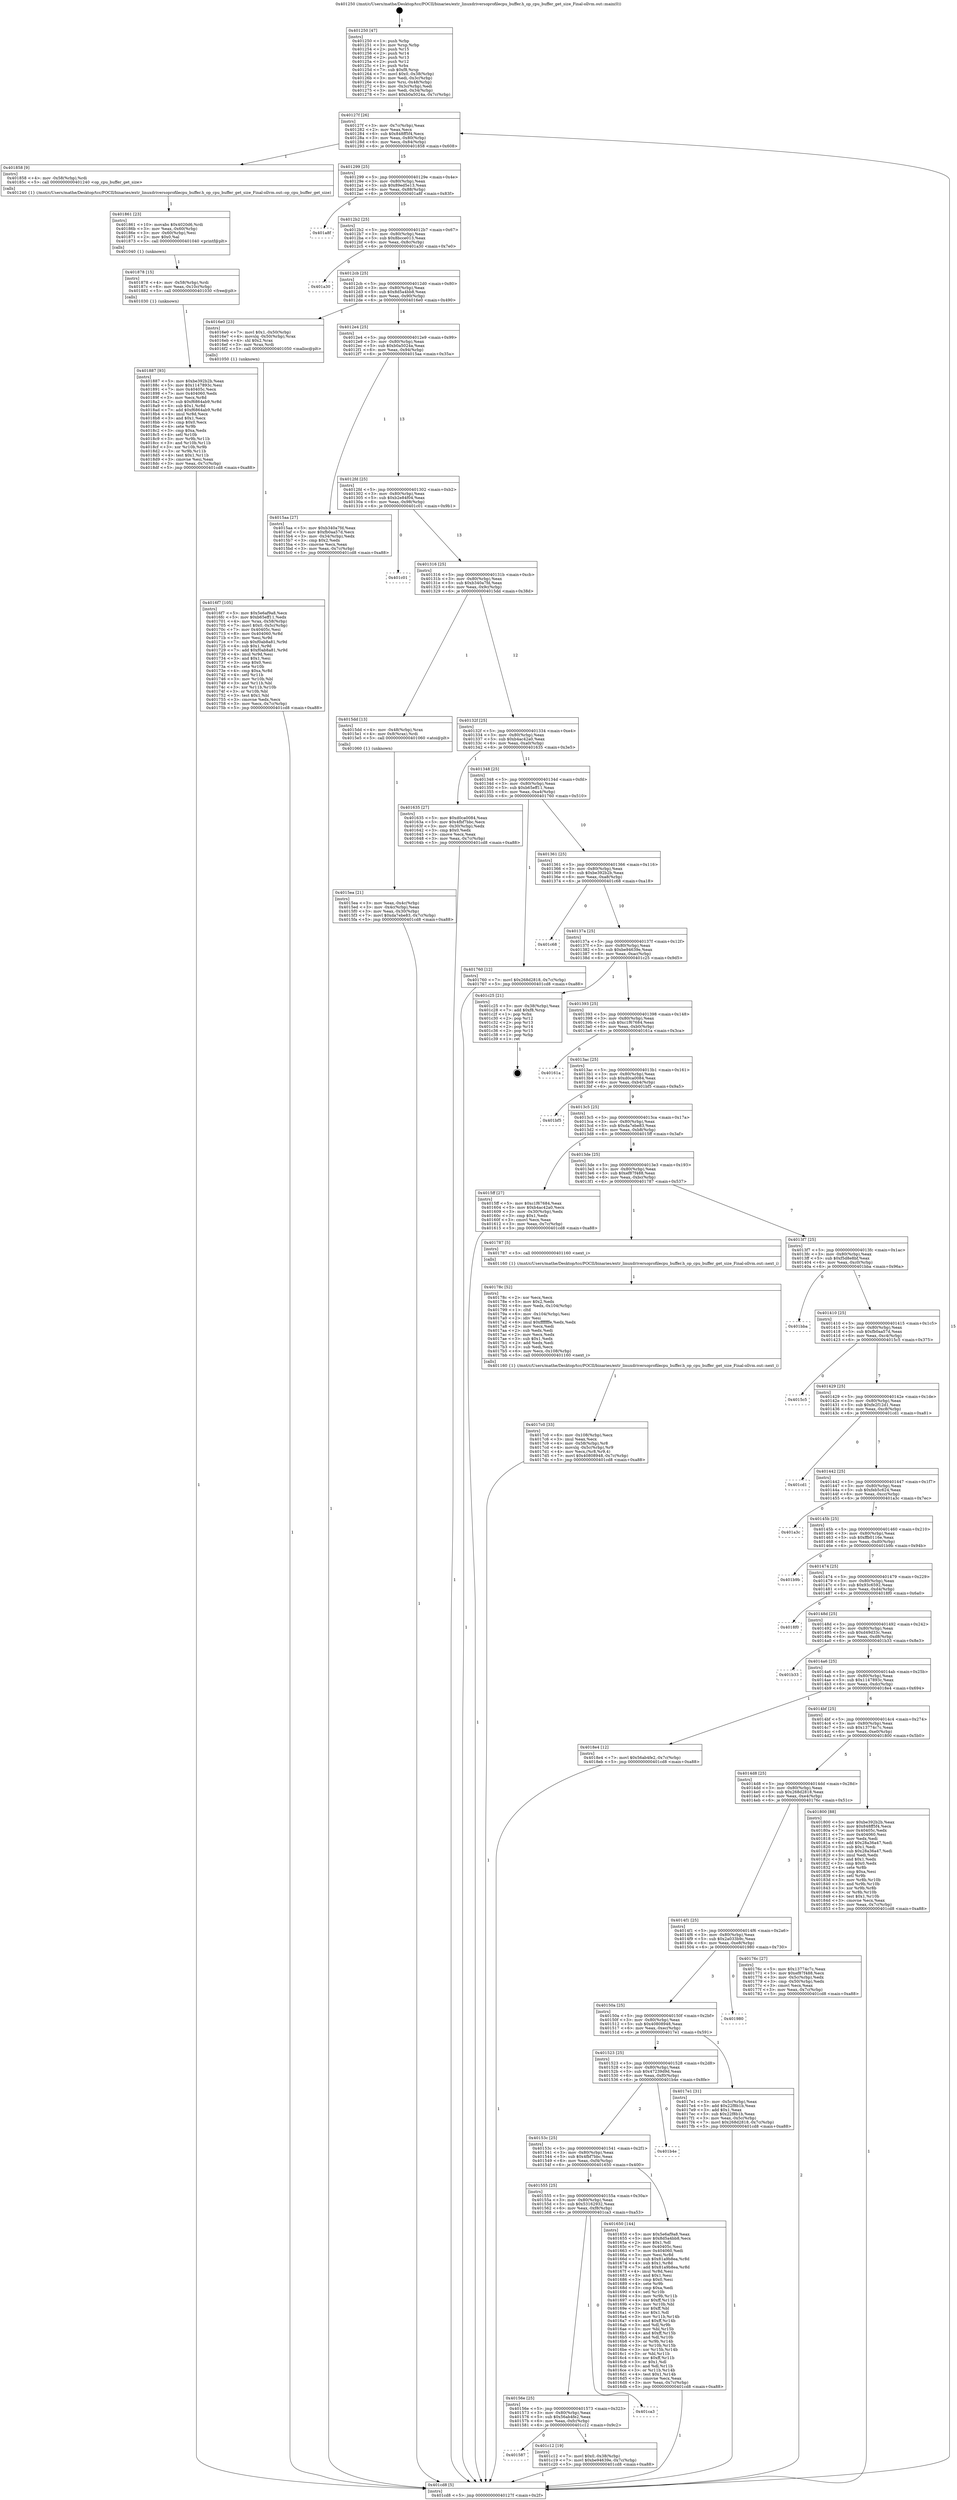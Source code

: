 digraph "0x401250" {
  label = "0x401250 (/mnt/c/Users/mathe/Desktop/tcc/POCII/binaries/extr_linuxdriversoprofilecpu_buffer.h_op_cpu_buffer_get_size_Final-ollvm.out::main(0))"
  labelloc = "t"
  node[shape=record]

  Entry [label="",width=0.3,height=0.3,shape=circle,fillcolor=black,style=filled]
  "0x40127f" [label="{
     0x40127f [26]\l
     | [instrs]\l
     &nbsp;&nbsp;0x40127f \<+3\>: mov -0x7c(%rbp),%eax\l
     &nbsp;&nbsp;0x401282 \<+2\>: mov %eax,%ecx\l
     &nbsp;&nbsp;0x401284 \<+6\>: sub $0x848ff5f4,%ecx\l
     &nbsp;&nbsp;0x40128a \<+3\>: mov %eax,-0x80(%rbp)\l
     &nbsp;&nbsp;0x40128d \<+6\>: mov %ecx,-0x84(%rbp)\l
     &nbsp;&nbsp;0x401293 \<+6\>: je 0000000000401858 \<main+0x608\>\l
  }"]
  "0x401858" [label="{
     0x401858 [9]\l
     | [instrs]\l
     &nbsp;&nbsp;0x401858 \<+4\>: mov -0x58(%rbp),%rdi\l
     &nbsp;&nbsp;0x40185c \<+5\>: call 0000000000401240 \<op_cpu_buffer_get_size\>\l
     | [calls]\l
     &nbsp;&nbsp;0x401240 \{1\} (/mnt/c/Users/mathe/Desktop/tcc/POCII/binaries/extr_linuxdriversoprofilecpu_buffer.h_op_cpu_buffer_get_size_Final-ollvm.out::op_cpu_buffer_get_size)\l
  }"]
  "0x401299" [label="{
     0x401299 [25]\l
     | [instrs]\l
     &nbsp;&nbsp;0x401299 \<+5\>: jmp 000000000040129e \<main+0x4e\>\l
     &nbsp;&nbsp;0x40129e \<+3\>: mov -0x80(%rbp),%eax\l
     &nbsp;&nbsp;0x4012a1 \<+5\>: sub $0x89ed5e13,%eax\l
     &nbsp;&nbsp;0x4012a6 \<+6\>: mov %eax,-0x88(%rbp)\l
     &nbsp;&nbsp;0x4012ac \<+6\>: je 0000000000401a8f \<main+0x83f\>\l
  }"]
  Exit [label="",width=0.3,height=0.3,shape=circle,fillcolor=black,style=filled,peripheries=2]
  "0x401a8f" [label="{
     0x401a8f\l
  }", style=dashed]
  "0x4012b2" [label="{
     0x4012b2 [25]\l
     | [instrs]\l
     &nbsp;&nbsp;0x4012b2 \<+5\>: jmp 00000000004012b7 \<main+0x67\>\l
     &nbsp;&nbsp;0x4012b7 \<+3\>: mov -0x80(%rbp),%eax\l
     &nbsp;&nbsp;0x4012ba \<+5\>: sub $0x8bcce013,%eax\l
     &nbsp;&nbsp;0x4012bf \<+6\>: mov %eax,-0x8c(%rbp)\l
     &nbsp;&nbsp;0x4012c5 \<+6\>: je 0000000000401a30 \<main+0x7e0\>\l
  }"]
  "0x401587" [label="{
     0x401587\l
  }", style=dashed]
  "0x401a30" [label="{
     0x401a30\l
  }", style=dashed]
  "0x4012cb" [label="{
     0x4012cb [25]\l
     | [instrs]\l
     &nbsp;&nbsp;0x4012cb \<+5\>: jmp 00000000004012d0 \<main+0x80\>\l
     &nbsp;&nbsp;0x4012d0 \<+3\>: mov -0x80(%rbp),%eax\l
     &nbsp;&nbsp;0x4012d3 \<+5\>: sub $0x8d5a4bb8,%eax\l
     &nbsp;&nbsp;0x4012d8 \<+6\>: mov %eax,-0x90(%rbp)\l
     &nbsp;&nbsp;0x4012de \<+6\>: je 00000000004016e0 \<main+0x490\>\l
  }"]
  "0x401c12" [label="{
     0x401c12 [19]\l
     | [instrs]\l
     &nbsp;&nbsp;0x401c12 \<+7\>: movl $0x0,-0x38(%rbp)\l
     &nbsp;&nbsp;0x401c19 \<+7\>: movl $0xbe94639e,-0x7c(%rbp)\l
     &nbsp;&nbsp;0x401c20 \<+5\>: jmp 0000000000401cd8 \<main+0xa88\>\l
  }"]
  "0x4016e0" [label="{
     0x4016e0 [23]\l
     | [instrs]\l
     &nbsp;&nbsp;0x4016e0 \<+7\>: movl $0x1,-0x50(%rbp)\l
     &nbsp;&nbsp;0x4016e7 \<+4\>: movslq -0x50(%rbp),%rax\l
     &nbsp;&nbsp;0x4016eb \<+4\>: shl $0x2,%rax\l
     &nbsp;&nbsp;0x4016ef \<+3\>: mov %rax,%rdi\l
     &nbsp;&nbsp;0x4016f2 \<+5\>: call 0000000000401050 \<malloc@plt\>\l
     | [calls]\l
     &nbsp;&nbsp;0x401050 \{1\} (unknown)\l
  }"]
  "0x4012e4" [label="{
     0x4012e4 [25]\l
     | [instrs]\l
     &nbsp;&nbsp;0x4012e4 \<+5\>: jmp 00000000004012e9 \<main+0x99\>\l
     &nbsp;&nbsp;0x4012e9 \<+3\>: mov -0x80(%rbp),%eax\l
     &nbsp;&nbsp;0x4012ec \<+5\>: sub $0xb0a5024a,%eax\l
     &nbsp;&nbsp;0x4012f1 \<+6\>: mov %eax,-0x94(%rbp)\l
     &nbsp;&nbsp;0x4012f7 \<+6\>: je 00000000004015aa \<main+0x35a\>\l
  }"]
  "0x40156e" [label="{
     0x40156e [25]\l
     | [instrs]\l
     &nbsp;&nbsp;0x40156e \<+5\>: jmp 0000000000401573 \<main+0x323\>\l
     &nbsp;&nbsp;0x401573 \<+3\>: mov -0x80(%rbp),%eax\l
     &nbsp;&nbsp;0x401576 \<+5\>: sub $0x56ab4fe2,%eax\l
     &nbsp;&nbsp;0x40157b \<+6\>: mov %eax,-0xfc(%rbp)\l
     &nbsp;&nbsp;0x401581 \<+6\>: je 0000000000401c12 \<main+0x9c2\>\l
  }"]
  "0x4015aa" [label="{
     0x4015aa [27]\l
     | [instrs]\l
     &nbsp;&nbsp;0x4015aa \<+5\>: mov $0xb340a7fd,%eax\l
     &nbsp;&nbsp;0x4015af \<+5\>: mov $0xfb0aa57d,%ecx\l
     &nbsp;&nbsp;0x4015b4 \<+3\>: mov -0x34(%rbp),%edx\l
     &nbsp;&nbsp;0x4015b7 \<+3\>: cmp $0x2,%edx\l
     &nbsp;&nbsp;0x4015ba \<+3\>: cmovne %ecx,%eax\l
     &nbsp;&nbsp;0x4015bd \<+3\>: mov %eax,-0x7c(%rbp)\l
     &nbsp;&nbsp;0x4015c0 \<+5\>: jmp 0000000000401cd8 \<main+0xa88\>\l
  }"]
  "0x4012fd" [label="{
     0x4012fd [25]\l
     | [instrs]\l
     &nbsp;&nbsp;0x4012fd \<+5\>: jmp 0000000000401302 \<main+0xb2\>\l
     &nbsp;&nbsp;0x401302 \<+3\>: mov -0x80(%rbp),%eax\l
     &nbsp;&nbsp;0x401305 \<+5\>: sub $0xb2e84f04,%eax\l
     &nbsp;&nbsp;0x40130a \<+6\>: mov %eax,-0x98(%rbp)\l
     &nbsp;&nbsp;0x401310 \<+6\>: je 0000000000401c01 \<main+0x9b1\>\l
  }"]
  "0x401cd8" [label="{
     0x401cd8 [5]\l
     | [instrs]\l
     &nbsp;&nbsp;0x401cd8 \<+5\>: jmp 000000000040127f \<main+0x2f\>\l
  }"]
  "0x401250" [label="{
     0x401250 [47]\l
     | [instrs]\l
     &nbsp;&nbsp;0x401250 \<+1\>: push %rbp\l
     &nbsp;&nbsp;0x401251 \<+3\>: mov %rsp,%rbp\l
     &nbsp;&nbsp;0x401254 \<+2\>: push %r15\l
     &nbsp;&nbsp;0x401256 \<+2\>: push %r14\l
     &nbsp;&nbsp;0x401258 \<+2\>: push %r13\l
     &nbsp;&nbsp;0x40125a \<+2\>: push %r12\l
     &nbsp;&nbsp;0x40125c \<+1\>: push %rbx\l
     &nbsp;&nbsp;0x40125d \<+7\>: sub $0xf8,%rsp\l
     &nbsp;&nbsp;0x401264 \<+7\>: movl $0x0,-0x38(%rbp)\l
     &nbsp;&nbsp;0x40126b \<+3\>: mov %edi,-0x3c(%rbp)\l
     &nbsp;&nbsp;0x40126e \<+4\>: mov %rsi,-0x48(%rbp)\l
     &nbsp;&nbsp;0x401272 \<+3\>: mov -0x3c(%rbp),%edi\l
     &nbsp;&nbsp;0x401275 \<+3\>: mov %edi,-0x34(%rbp)\l
     &nbsp;&nbsp;0x401278 \<+7\>: movl $0xb0a5024a,-0x7c(%rbp)\l
  }"]
  "0x401ca3" [label="{
     0x401ca3\l
  }", style=dashed]
  "0x401c01" [label="{
     0x401c01\l
  }", style=dashed]
  "0x401316" [label="{
     0x401316 [25]\l
     | [instrs]\l
     &nbsp;&nbsp;0x401316 \<+5\>: jmp 000000000040131b \<main+0xcb\>\l
     &nbsp;&nbsp;0x40131b \<+3\>: mov -0x80(%rbp),%eax\l
     &nbsp;&nbsp;0x40131e \<+5\>: sub $0xb340a7fd,%eax\l
     &nbsp;&nbsp;0x401323 \<+6\>: mov %eax,-0x9c(%rbp)\l
     &nbsp;&nbsp;0x401329 \<+6\>: je 00000000004015dd \<main+0x38d\>\l
  }"]
  "0x401887" [label="{
     0x401887 [93]\l
     | [instrs]\l
     &nbsp;&nbsp;0x401887 \<+5\>: mov $0xbe392b2b,%eax\l
     &nbsp;&nbsp;0x40188c \<+5\>: mov $0x1147893c,%esi\l
     &nbsp;&nbsp;0x401891 \<+7\>: mov 0x40405c,%ecx\l
     &nbsp;&nbsp;0x401898 \<+7\>: mov 0x404060,%edx\l
     &nbsp;&nbsp;0x40189f \<+3\>: mov %ecx,%r8d\l
     &nbsp;&nbsp;0x4018a2 \<+7\>: sub $0xf6864ab9,%r8d\l
     &nbsp;&nbsp;0x4018a9 \<+4\>: sub $0x1,%r8d\l
     &nbsp;&nbsp;0x4018ad \<+7\>: add $0xf6864ab9,%r8d\l
     &nbsp;&nbsp;0x4018b4 \<+4\>: imul %r8d,%ecx\l
     &nbsp;&nbsp;0x4018b8 \<+3\>: and $0x1,%ecx\l
     &nbsp;&nbsp;0x4018bb \<+3\>: cmp $0x0,%ecx\l
     &nbsp;&nbsp;0x4018be \<+4\>: sete %r9b\l
     &nbsp;&nbsp;0x4018c2 \<+3\>: cmp $0xa,%edx\l
     &nbsp;&nbsp;0x4018c5 \<+4\>: setl %r10b\l
     &nbsp;&nbsp;0x4018c9 \<+3\>: mov %r9b,%r11b\l
     &nbsp;&nbsp;0x4018cc \<+3\>: and %r10b,%r11b\l
     &nbsp;&nbsp;0x4018cf \<+3\>: xor %r10b,%r9b\l
     &nbsp;&nbsp;0x4018d2 \<+3\>: or %r9b,%r11b\l
     &nbsp;&nbsp;0x4018d5 \<+4\>: test $0x1,%r11b\l
     &nbsp;&nbsp;0x4018d9 \<+3\>: cmovne %esi,%eax\l
     &nbsp;&nbsp;0x4018dc \<+3\>: mov %eax,-0x7c(%rbp)\l
     &nbsp;&nbsp;0x4018df \<+5\>: jmp 0000000000401cd8 \<main+0xa88\>\l
  }"]
  "0x4015dd" [label="{
     0x4015dd [13]\l
     | [instrs]\l
     &nbsp;&nbsp;0x4015dd \<+4\>: mov -0x48(%rbp),%rax\l
     &nbsp;&nbsp;0x4015e1 \<+4\>: mov 0x8(%rax),%rdi\l
     &nbsp;&nbsp;0x4015e5 \<+5\>: call 0000000000401060 \<atoi@plt\>\l
     | [calls]\l
     &nbsp;&nbsp;0x401060 \{1\} (unknown)\l
  }"]
  "0x40132f" [label="{
     0x40132f [25]\l
     | [instrs]\l
     &nbsp;&nbsp;0x40132f \<+5\>: jmp 0000000000401334 \<main+0xe4\>\l
     &nbsp;&nbsp;0x401334 \<+3\>: mov -0x80(%rbp),%eax\l
     &nbsp;&nbsp;0x401337 \<+5\>: sub $0xb4ac42a0,%eax\l
     &nbsp;&nbsp;0x40133c \<+6\>: mov %eax,-0xa0(%rbp)\l
     &nbsp;&nbsp;0x401342 \<+6\>: je 0000000000401635 \<main+0x3e5\>\l
  }"]
  "0x4015ea" [label="{
     0x4015ea [21]\l
     | [instrs]\l
     &nbsp;&nbsp;0x4015ea \<+3\>: mov %eax,-0x4c(%rbp)\l
     &nbsp;&nbsp;0x4015ed \<+3\>: mov -0x4c(%rbp),%eax\l
     &nbsp;&nbsp;0x4015f0 \<+3\>: mov %eax,-0x30(%rbp)\l
     &nbsp;&nbsp;0x4015f3 \<+7\>: movl $0xda7ebe83,-0x7c(%rbp)\l
     &nbsp;&nbsp;0x4015fa \<+5\>: jmp 0000000000401cd8 \<main+0xa88\>\l
  }"]
  "0x401878" [label="{
     0x401878 [15]\l
     | [instrs]\l
     &nbsp;&nbsp;0x401878 \<+4\>: mov -0x58(%rbp),%rdi\l
     &nbsp;&nbsp;0x40187c \<+6\>: mov %eax,-0x10c(%rbp)\l
     &nbsp;&nbsp;0x401882 \<+5\>: call 0000000000401030 \<free@plt\>\l
     | [calls]\l
     &nbsp;&nbsp;0x401030 \{1\} (unknown)\l
  }"]
  "0x401635" [label="{
     0x401635 [27]\l
     | [instrs]\l
     &nbsp;&nbsp;0x401635 \<+5\>: mov $0xd0ca0084,%eax\l
     &nbsp;&nbsp;0x40163a \<+5\>: mov $0x4fbf7bbc,%ecx\l
     &nbsp;&nbsp;0x40163f \<+3\>: mov -0x30(%rbp),%edx\l
     &nbsp;&nbsp;0x401642 \<+3\>: cmp $0x0,%edx\l
     &nbsp;&nbsp;0x401645 \<+3\>: cmove %ecx,%eax\l
     &nbsp;&nbsp;0x401648 \<+3\>: mov %eax,-0x7c(%rbp)\l
     &nbsp;&nbsp;0x40164b \<+5\>: jmp 0000000000401cd8 \<main+0xa88\>\l
  }"]
  "0x401348" [label="{
     0x401348 [25]\l
     | [instrs]\l
     &nbsp;&nbsp;0x401348 \<+5\>: jmp 000000000040134d \<main+0xfd\>\l
     &nbsp;&nbsp;0x40134d \<+3\>: mov -0x80(%rbp),%eax\l
     &nbsp;&nbsp;0x401350 \<+5\>: sub $0xb65eff11,%eax\l
     &nbsp;&nbsp;0x401355 \<+6\>: mov %eax,-0xa4(%rbp)\l
     &nbsp;&nbsp;0x40135b \<+6\>: je 0000000000401760 \<main+0x510\>\l
  }"]
  "0x401861" [label="{
     0x401861 [23]\l
     | [instrs]\l
     &nbsp;&nbsp;0x401861 \<+10\>: movabs $0x4020d6,%rdi\l
     &nbsp;&nbsp;0x40186b \<+3\>: mov %eax,-0x60(%rbp)\l
     &nbsp;&nbsp;0x40186e \<+3\>: mov -0x60(%rbp),%esi\l
     &nbsp;&nbsp;0x401871 \<+2\>: mov $0x0,%al\l
     &nbsp;&nbsp;0x401873 \<+5\>: call 0000000000401040 \<printf@plt\>\l
     | [calls]\l
     &nbsp;&nbsp;0x401040 \{1\} (unknown)\l
  }"]
  "0x401760" [label="{
     0x401760 [12]\l
     | [instrs]\l
     &nbsp;&nbsp;0x401760 \<+7\>: movl $0x268d2818,-0x7c(%rbp)\l
     &nbsp;&nbsp;0x401767 \<+5\>: jmp 0000000000401cd8 \<main+0xa88\>\l
  }"]
  "0x401361" [label="{
     0x401361 [25]\l
     | [instrs]\l
     &nbsp;&nbsp;0x401361 \<+5\>: jmp 0000000000401366 \<main+0x116\>\l
     &nbsp;&nbsp;0x401366 \<+3\>: mov -0x80(%rbp),%eax\l
     &nbsp;&nbsp;0x401369 \<+5\>: sub $0xbe392b2b,%eax\l
     &nbsp;&nbsp;0x40136e \<+6\>: mov %eax,-0xa8(%rbp)\l
     &nbsp;&nbsp;0x401374 \<+6\>: je 0000000000401c68 \<main+0xa18\>\l
  }"]
  "0x4017c0" [label="{
     0x4017c0 [33]\l
     | [instrs]\l
     &nbsp;&nbsp;0x4017c0 \<+6\>: mov -0x108(%rbp),%ecx\l
     &nbsp;&nbsp;0x4017c6 \<+3\>: imul %eax,%ecx\l
     &nbsp;&nbsp;0x4017c9 \<+4\>: mov -0x58(%rbp),%r8\l
     &nbsp;&nbsp;0x4017cd \<+4\>: movslq -0x5c(%rbp),%r9\l
     &nbsp;&nbsp;0x4017d1 \<+4\>: mov %ecx,(%r8,%r9,4)\l
     &nbsp;&nbsp;0x4017d5 \<+7\>: movl $0x40808948,-0x7c(%rbp)\l
     &nbsp;&nbsp;0x4017dc \<+5\>: jmp 0000000000401cd8 \<main+0xa88\>\l
  }"]
  "0x401c68" [label="{
     0x401c68\l
  }", style=dashed]
  "0x40137a" [label="{
     0x40137a [25]\l
     | [instrs]\l
     &nbsp;&nbsp;0x40137a \<+5\>: jmp 000000000040137f \<main+0x12f\>\l
     &nbsp;&nbsp;0x40137f \<+3\>: mov -0x80(%rbp),%eax\l
     &nbsp;&nbsp;0x401382 \<+5\>: sub $0xbe94639e,%eax\l
     &nbsp;&nbsp;0x401387 \<+6\>: mov %eax,-0xac(%rbp)\l
     &nbsp;&nbsp;0x40138d \<+6\>: je 0000000000401c25 \<main+0x9d5\>\l
  }"]
  "0x40178c" [label="{
     0x40178c [52]\l
     | [instrs]\l
     &nbsp;&nbsp;0x40178c \<+2\>: xor %ecx,%ecx\l
     &nbsp;&nbsp;0x40178e \<+5\>: mov $0x2,%edx\l
     &nbsp;&nbsp;0x401793 \<+6\>: mov %edx,-0x104(%rbp)\l
     &nbsp;&nbsp;0x401799 \<+1\>: cltd\l
     &nbsp;&nbsp;0x40179a \<+6\>: mov -0x104(%rbp),%esi\l
     &nbsp;&nbsp;0x4017a0 \<+2\>: idiv %esi\l
     &nbsp;&nbsp;0x4017a2 \<+6\>: imul $0xfffffffe,%edx,%edx\l
     &nbsp;&nbsp;0x4017a8 \<+2\>: mov %ecx,%edi\l
     &nbsp;&nbsp;0x4017aa \<+2\>: sub %edx,%edi\l
     &nbsp;&nbsp;0x4017ac \<+2\>: mov %ecx,%edx\l
     &nbsp;&nbsp;0x4017ae \<+3\>: sub $0x1,%edx\l
     &nbsp;&nbsp;0x4017b1 \<+2\>: add %edx,%edi\l
     &nbsp;&nbsp;0x4017b3 \<+2\>: sub %edi,%ecx\l
     &nbsp;&nbsp;0x4017b5 \<+6\>: mov %ecx,-0x108(%rbp)\l
     &nbsp;&nbsp;0x4017bb \<+5\>: call 0000000000401160 \<next_i\>\l
     | [calls]\l
     &nbsp;&nbsp;0x401160 \{1\} (/mnt/c/Users/mathe/Desktop/tcc/POCII/binaries/extr_linuxdriversoprofilecpu_buffer.h_op_cpu_buffer_get_size_Final-ollvm.out::next_i)\l
  }"]
  "0x401c25" [label="{
     0x401c25 [21]\l
     | [instrs]\l
     &nbsp;&nbsp;0x401c25 \<+3\>: mov -0x38(%rbp),%eax\l
     &nbsp;&nbsp;0x401c28 \<+7\>: add $0xf8,%rsp\l
     &nbsp;&nbsp;0x401c2f \<+1\>: pop %rbx\l
     &nbsp;&nbsp;0x401c30 \<+2\>: pop %r12\l
     &nbsp;&nbsp;0x401c32 \<+2\>: pop %r13\l
     &nbsp;&nbsp;0x401c34 \<+2\>: pop %r14\l
     &nbsp;&nbsp;0x401c36 \<+2\>: pop %r15\l
     &nbsp;&nbsp;0x401c38 \<+1\>: pop %rbp\l
     &nbsp;&nbsp;0x401c39 \<+1\>: ret\l
  }"]
  "0x401393" [label="{
     0x401393 [25]\l
     | [instrs]\l
     &nbsp;&nbsp;0x401393 \<+5\>: jmp 0000000000401398 \<main+0x148\>\l
     &nbsp;&nbsp;0x401398 \<+3\>: mov -0x80(%rbp),%eax\l
     &nbsp;&nbsp;0x40139b \<+5\>: sub $0xc1f67684,%eax\l
     &nbsp;&nbsp;0x4013a0 \<+6\>: mov %eax,-0xb0(%rbp)\l
     &nbsp;&nbsp;0x4013a6 \<+6\>: je 000000000040161a \<main+0x3ca\>\l
  }"]
  "0x4016f7" [label="{
     0x4016f7 [105]\l
     | [instrs]\l
     &nbsp;&nbsp;0x4016f7 \<+5\>: mov $0x5e6af9a8,%ecx\l
     &nbsp;&nbsp;0x4016fc \<+5\>: mov $0xb65eff11,%edx\l
     &nbsp;&nbsp;0x401701 \<+4\>: mov %rax,-0x58(%rbp)\l
     &nbsp;&nbsp;0x401705 \<+7\>: movl $0x0,-0x5c(%rbp)\l
     &nbsp;&nbsp;0x40170c \<+7\>: mov 0x40405c,%esi\l
     &nbsp;&nbsp;0x401713 \<+8\>: mov 0x404060,%r8d\l
     &nbsp;&nbsp;0x40171b \<+3\>: mov %esi,%r9d\l
     &nbsp;&nbsp;0x40171e \<+7\>: sub $0xf0ab8a81,%r9d\l
     &nbsp;&nbsp;0x401725 \<+4\>: sub $0x1,%r9d\l
     &nbsp;&nbsp;0x401729 \<+7\>: add $0xf0ab8a81,%r9d\l
     &nbsp;&nbsp;0x401730 \<+4\>: imul %r9d,%esi\l
     &nbsp;&nbsp;0x401734 \<+3\>: and $0x1,%esi\l
     &nbsp;&nbsp;0x401737 \<+3\>: cmp $0x0,%esi\l
     &nbsp;&nbsp;0x40173a \<+4\>: sete %r10b\l
     &nbsp;&nbsp;0x40173e \<+4\>: cmp $0xa,%r8d\l
     &nbsp;&nbsp;0x401742 \<+4\>: setl %r11b\l
     &nbsp;&nbsp;0x401746 \<+3\>: mov %r10b,%bl\l
     &nbsp;&nbsp;0x401749 \<+3\>: and %r11b,%bl\l
     &nbsp;&nbsp;0x40174c \<+3\>: xor %r11b,%r10b\l
     &nbsp;&nbsp;0x40174f \<+3\>: or %r10b,%bl\l
     &nbsp;&nbsp;0x401752 \<+3\>: test $0x1,%bl\l
     &nbsp;&nbsp;0x401755 \<+3\>: cmovne %edx,%ecx\l
     &nbsp;&nbsp;0x401758 \<+3\>: mov %ecx,-0x7c(%rbp)\l
     &nbsp;&nbsp;0x40175b \<+5\>: jmp 0000000000401cd8 \<main+0xa88\>\l
  }"]
  "0x40161a" [label="{
     0x40161a\l
  }", style=dashed]
  "0x4013ac" [label="{
     0x4013ac [25]\l
     | [instrs]\l
     &nbsp;&nbsp;0x4013ac \<+5\>: jmp 00000000004013b1 \<main+0x161\>\l
     &nbsp;&nbsp;0x4013b1 \<+3\>: mov -0x80(%rbp),%eax\l
     &nbsp;&nbsp;0x4013b4 \<+5\>: sub $0xd0ca0084,%eax\l
     &nbsp;&nbsp;0x4013b9 \<+6\>: mov %eax,-0xb4(%rbp)\l
     &nbsp;&nbsp;0x4013bf \<+6\>: je 0000000000401bf5 \<main+0x9a5\>\l
  }"]
  "0x401555" [label="{
     0x401555 [25]\l
     | [instrs]\l
     &nbsp;&nbsp;0x401555 \<+5\>: jmp 000000000040155a \<main+0x30a\>\l
     &nbsp;&nbsp;0x40155a \<+3\>: mov -0x80(%rbp),%eax\l
     &nbsp;&nbsp;0x40155d \<+5\>: sub $0x53162932,%eax\l
     &nbsp;&nbsp;0x401562 \<+6\>: mov %eax,-0xf8(%rbp)\l
     &nbsp;&nbsp;0x401568 \<+6\>: je 0000000000401ca3 \<main+0xa53\>\l
  }"]
  "0x401bf5" [label="{
     0x401bf5\l
  }", style=dashed]
  "0x4013c5" [label="{
     0x4013c5 [25]\l
     | [instrs]\l
     &nbsp;&nbsp;0x4013c5 \<+5\>: jmp 00000000004013ca \<main+0x17a\>\l
     &nbsp;&nbsp;0x4013ca \<+3\>: mov -0x80(%rbp),%eax\l
     &nbsp;&nbsp;0x4013cd \<+5\>: sub $0xda7ebe83,%eax\l
     &nbsp;&nbsp;0x4013d2 \<+6\>: mov %eax,-0xb8(%rbp)\l
     &nbsp;&nbsp;0x4013d8 \<+6\>: je 00000000004015ff \<main+0x3af\>\l
  }"]
  "0x401650" [label="{
     0x401650 [144]\l
     | [instrs]\l
     &nbsp;&nbsp;0x401650 \<+5\>: mov $0x5e6af9a8,%eax\l
     &nbsp;&nbsp;0x401655 \<+5\>: mov $0x8d5a4bb8,%ecx\l
     &nbsp;&nbsp;0x40165a \<+2\>: mov $0x1,%dl\l
     &nbsp;&nbsp;0x40165c \<+7\>: mov 0x40405c,%esi\l
     &nbsp;&nbsp;0x401663 \<+7\>: mov 0x404060,%edi\l
     &nbsp;&nbsp;0x40166a \<+3\>: mov %esi,%r8d\l
     &nbsp;&nbsp;0x40166d \<+7\>: sub $0x81a9b8ea,%r8d\l
     &nbsp;&nbsp;0x401674 \<+4\>: sub $0x1,%r8d\l
     &nbsp;&nbsp;0x401678 \<+7\>: add $0x81a9b8ea,%r8d\l
     &nbsp;&nbsp;0x40167f \<+4\>: imul %r8d,%esi\l
     &nbsp;&nbsp;0x401683 \<+3\>: and $0x1,%esi\l
     &nbsp;&nbsp;0x401686 \<+3\>: cmp $0x0,%esi\l
     &nbsp;&nbsp;0x401689 \<+4\>: sete %r9b\l
     &nbsp;&nbsp;0x40168d \<+3\>: cmp $0xa,%edi\l
     &nbsp;&nbsp;0x401690 \<+4\>: setl %r10b\l
     &nbsp;&nbsp;0x401694 \<+3\>: mov %r9b,%r11b\l
     &nbsp;&nbsp;0x401697 \<+4\>: xor $0xff,%r11b\l
     &nbsp;&nbsp;0x40169b \<+3\>: mov %r10b,%bl\l
     &nbsp;&nbsp;0x40169e \<+3\>: xor $0xff,%bl\l
     &nbsp;&nbsp;0x4016a1 \<+3\>: xor $0x1,%dl\l
     &nbsp;&nbsp;0x4016a4 \<+3\>: mov %r11b,%r14b\l
     &nbsp;&nbsp;0x4016a7 \<+4\>: and $0xff,%r14b\l
     &nbsp;&nbsp;0x4016ab \<+3\>: and %dl,%r9b\l
     &nbsp;&nbsp;0x4016ae \<+3\>: mov %bl,%r15b\l
     &nbsp;&nbsp;0x4016b1 \<+4\>: and $0xff,%r15b\l
     &nbsp;&nbsp;0x4016b5 \<+3\>: and %dl,%r10b\l
     &nbsp;&nbsp;0x4016b8 \<+3\>: or %r9b,%r14b\l
     &nbsp;&nbsp;0x4016bb \<+3\>: or %r10b,%r15b\l
     &nbsp;&nbsp;0x4016be \<+3\>: xor %r15b,%r14b\l
     &nbsp;&nbsp;0x4016c1 \<+3\>: or %bl,%r11b\l
     &nbsp;&nbsp;0x4016c4 \<+4\>: xor $0xff,%r11b\l
     &nbsp;&nbsp;0x4016c8 \<+3\>: or $0x1,%dl\l
     &nbsp;&nbsp;0x4016cb \<+3\>: and %dl,%r11b\l
     &nbsp;&nbsp;0x4016ce \<+3\>: or %r11b,%r14b\l
     &nbsp;&nbsp;0x4016d1 \<+4\>: test $0x1,%r14b\l
     &nbsp;&nbsp;0x4016d5 \<+3\>: cmovne %ecx,%eax\l
     &nbsp;&nbsp;0x4016d8 \<+3\>: mov %eax,-0x7c(%rbp)\l
     &nbsp;&nbsp;0x4016db \<+5\>: jmp 0000000000401cd8 \<main+0xa88\>\l
  }"]
  "0x4015ff" [label="{
     0x4015ff [27]\l
     | [instrs]\l
     &nbsp;&nbsp;0x4015ff \<+5\>: mov $0xc1f67684,%eax\l
     &nbsp;&nbsp;0x401604 \<+5\>: mov $0xb4ac42a0,%ecx\l
     &nbsp;&nbsp;0x401609 \<+3\>: mov -0x30(%rbp),%edx\l
     &nbsp;&nbsp;0x40160c \<+3\>: cmp $0x1,%edx\l
     &nbsp;&nbsp;0x40160f \<+3\>: cmovl %ecx,%eax\l
     &nbsp;&nbsp;0x401612 \<+3\>: mov %eax,-0x7c(%rbp)\l
     &nbsp;&nbsp;0x401615 \<+5\>: jmp 0000000000401cd8 \<main+0xa88\>\l
  }"]
  "0x4013de" [label="{
     0x4013de [25]\l
     | [instrs]\l
     &nbsp;&nbsp;0x4013de \<+5\>: jmp 00000000004013e3 \<main+0x193\>\l
     &nbsp;&nbsp;0x4013e3 \<+3\>: mov -0x80(%rbp),%eax\l
     &nbsp;&nbsp;0x4013e6 \<+5\>: sub $0xef87f488,%eax\l
     &nbsp;&nbsp;0x4013eb \<+6\>: mov %eax,-0xbc(%rbp)\l
     &nbsp;&nbsp;0x4013f1 \<+6\>: je 0000000000401787 \<main+0x537\>\l
  }"]
  "0x40153c" [label="{
     0x40153c [25]\l
     | [instrs]\l
     &nbsp;&nbsp;0x40153c \<+5\>: jmp 0000000000401541 \<main+0x2f1\>\l
     &nbsp;&nbsp;0x401541 \<+3\>: mov -0x80(%rbp),%eax\l
     &nbsp;&nbsp;0x401544 \<+5\>: sub $0x4fbf7bbc,%eax\l
     &nbsp;&nbsp;0x401549 \<+6\>: mov %eax,-0xf4(%rbp)\l
     &nbsp;&nbsp;0x40154f \<+6\>: je 0000000000401650 \<main+0x400\>\l
  }"]
  "0x401787" [label="{
     0x401787 [5]\l
     | [instrs]\l
     &nbsp;&nbsp;0x401787 \<+5\>: call 0000000000401160 \<next_i\>\l
     | [calls]\l
     &nbsp;&nbsp;0x401160 \{1\} (/mnt/c/Users/mathe/Desktop/tcc/POCII/binaries/extr_linuxdriversoprofilecpu_buffer.h_op_cpu_buffer_get_size_Final-ollvm.out::next_i)\l
  }"]
  "0x4013f7" [label="{
     0x4013f7 [25]\l
     | [instrs]\l
     &nbsp;&nbsp;0x4013f7 \<+5\>: jmp 00000000004013fc \<main+0x1ac\>\l
     &nbsp;&nbsp;0x4013fc \<+3\>: mov -0x80(%rbp),%eax\l
     &nbsp;&nbsp;0x4013ff \<+5\>: sub $0xf5d8e8bf,%eax\l
     &nbsp;&nbsp;0x401404 \<+6\>: mov %eax,-0xc0(%rbp)\l
     &nbsp;&nbsp;0x40140a \<+6\>: je 0000000000401bba \<main+0x96a\>\l
  }"]
  "0x401b4e" [label="{
     0x401b4e\l
  }", style=dashed]
  "0x401bba" [label="{
     0x401bba\l
  }", style=dashed]
  "0x401410" [label="{
     0x401410 [25]\l
     | [instrs]\l
     &nbsp;&nbsp;0x401410 \<+5\>: jmp 0000000000401415 \<main+0x1c5\>\l
     &nbsp;&nbsp;0x401415 \<+3\>: mov -0x80(%rbp),%eax\l
     &nbsp;&nbsp;0x401418 \<+5\>: sub $0xfb0aa57d,%eax\l
     &nbsp;&nbsp;0x40141d \<+6\>: mov %eax,-0xc4(%rbp)\l
     &nbsp;&nbsp;0x401423 \<+6\>: je 00000000004015c5 \<main+0x375\>\l
  }"]
  "0x401523" [label="{
     0x401523 [25]\l
     | [instrs]\l
     &nbsp;&nbsp;0x401523 \<+5\>: jmp 0000000000401528 \<main+0x2d8\>\l
     &nbsp;&nbsp;0x401528 \<+3\>: mov -0x80(%rbp),%eax\l
     &nbsp;&nbsp;0x40152b \<+5\>: sub $0x47239d9d,%eax\l
     &nbsp;&nbsp;0x401530 \<+6\>: mov %eax,-0xf0(%rbp)\l
     &nbsp;&nbsp;0x401536 \<+6\>: je 0000000000401b4e \<main+0x8fe\>\l
  }"]
  "0x4015c5" [label="{
     0x4015c5\l
  }", style=dashed]
  "0x401429" [label="{
     0x401429 [25]\l
     | [instrs]\l
     &nbsp;&nbsp;0x401429 \<+5\>: jmp 000000000040142e \<main+0x1de\>\l
     &nbsp;&nbsp;0x40142e \<+3\>: mov -0x80(%rbp),%eax\l
     &nbsp;&nbsp;0x401431 \<+5\>: sub $0xfe2f12d1,%eax\l
     &nbsp;&nbsp;0x401436 \<+6\>: mov %eax,-0xc8(%rbp)\l
     &nbsp;&nbsp;0x40143c \<+6\>: je 0000000000401cd1 \<main+0xa81\>\l
  }"]
  "0x4017e1" [label="{
     0x4017e1 [31]\l
     | [instrs]\l
     &nbsp;&nbsp;0x4017e1 \<+3\>: mov -0x5c(%rbp),%eax\l
     &nbsp;&nbsp;0x4017e4 \<+5\>: add $0x22f8b1b,%eax\l
     &nbsp;&nbsp;0x4017e9 \<+3\>: add $0x1,%eax\l
     &nbsp;&nbsp;0x4017ec \<+5\>: sub $0x22f8b1b,%eax\l
     &nbsp;&nbsp;0x4017f1 \<+3\>: mov %eax,-0x5c(%rbp)\l
     &nbsp;&nbsp;0x4017f4 \<+7\>: movl $0x268d2818,-0x7c(%rbp)\l
     &nbsp;&nbsp;0x4017fb \<+5\>: jmp 0000000000401cd8 \<main+0xa88\>\l
  }"]
  "0x401cd1" [label="{
     0x401cd1\l
  }", style=dashed]
  "0x401442" [label="{
     0x401442 [25]\l
     | [instrs]\l
     &nbsp;&nbsp;0x401442 \<+5\>: jmp 0000000000401447 \<main+0x1f7\>\l
     &nbsp;&nbsp;0x401447 \<+3\>: mov -0x80(%rbp),%eax\l
     &nbsp;&nbsp;0x40144a \<+5\>: sub $0xfeb5c624,%eax\l
     &nbsp;&nbsp;0x40144f \<+6\>: mov %eax,-0xcc(%rbp)\l
     &nbsp;&nbsp;0x401455 \<+6\>: je 0000000000401a3c \<main+0x7ec\>\l
  }"]
  "0x40150a" [label="{
     0x40150a [25]\l
     | [instrs]\l
     &nbsp;&nbsp;0x40150a \<+5\>: jmp 000000000040150f \<main+0x2bf\>\l
     &nbsp;&nbsp;0x40150f \<+3\>: mov -0x80(%rbp),%eax\l
     &nbsp;&nbsp;0x401512 \<+5\>: sub $0x40808948,%eax\l
     &nbsp;&nbsp;0x401517 \<+6\>: mov %eax,-0xec(%rbp)\l
     &nbsp;&nbsp;0x40151d \<+6\>: je 00000000004017e1 \<main+0x591\>\l
  }"]
  "0x401a3c" [label="{
     0x401a3c\l
  }", style=dashed]
  "0x40145b" [label="{
     0x40145b [25]\l
     | [instrs]\l
     &nbsp;&nbsp;0x40145b \<+5\>: jmp 0000000000401460 \<main+0x210\>\l
     &nbsp;&nbsp;0x401460 \<+3\>: mov -0x80(%rbp),%eax\l
     &nbsp;&nbsp;0x401463 \<+5\>: sub $0xffb0116e,%eax\l
     &nbsp;&nbsp;0x401468 \<+6\>: mov %eax,-0xd0(%rbp)\l
     &nbsp;&nbsp;0x40146e \<+6\>: je 0000000000401b9b \<main+0x94b\>\l
  }"]
  "0x401980" [label="{
     0x401980\l
  }", style=dashed]
  "0x401b9b" [label="{
     0x401b9b\l
  }", style=dashed]
  "0x401474" [label="{
     0x401474 [25]\l
     | [instrs]\l
     &nbsp;&nbsp;0x401474 \<+5\>: jmp 0000000000401479 \<main+0x229\>\l
     &nbsp;&nbsp;0x401479 \<+3\>: mov -0x80(%rbp),%eax\l
     &nbsp;&nbsp;0x40147c \<+5\>: sub $0x93c6592,%eax\l
     &nbsp;&nbsp;0x401481 \<+6\>: mov %eax,-0xd4(%rbp)\l
     &nbsp;&nbsp;0x401487 \<+6\>: je 00000000004018f0 \<main+0x6a0\>\l
  }"]
  "0x4014f1" [label="{
     0x4014f1 [25]\l
     | [instrs]\l
     &nbsp;&nbsp;0x4014f1 \<+5\>: jmp 00000000004014f6 \<main+0x2a6\>\l
     &nbsp;&nbsp;0x4014f6 \<+3\>: mov -0x80(%rbp),%eax\l
     &nbsp;&nbsp;0x4014f9 \<+5\>: sub $0x2a033b9c,%eax\l
     &nbsp;&nbsp;0x4014fe \<+6\>: mov %eax,-0xe8(%rbp)\l
     &nbsp;&nbsp;0x401504 \<+6\>: je 0000000000401980 \<main+0x730\>\l
  }"]
  "0x4018f0" [label="{
     0x4018f0\l
  }", style=dashed]
  "0x40148d" [label="{
     0x40148d [25]\l
     | [instrs]\l
     &nbsp;&nbsp;0x40148d \<+5\>: jmp 0000000000401492 \<main+0x242\>\l
     &nbsp;&nbsp;0x401492 \<+3\>: mov -0x80(%rbp),%eax\l
     &nbsp;&nbsp;0x401495 \<+5\>: sub $0xd49d33c,%eax\l
     &nbsp;&nbsp;0x40149a \<+6\>: mov %eax,-0xd8(%rbp)\l
     &nbsp;&nbsp;0x4014a0 \<+6\>: je 0000000000401b33 \<main+0x8e3\>\l
  }"]
  "0x40176c" [label="{
     0x40176c [27]\l
     | [instrs]\l
     &nbsp;&nbsp;0x40176c \<+5\>: mov $0x13774c7c,%eax\l
     &nbsp;&nbsp;0x401771 \<+5\>: mov $0xef87f488,%ecx\l
     &nbsp;&nbsp;0x401776 \<+3\>: mov -0x5c(%rbp),%edx\l
     &nbsp;&nbsp;0x401779 \<+3\>: cmp -0x50(%rbp),%edx\l
     &nbsp;&nbsp;0x40177c \<+3\>: cmovl %ecx,%eax\l
     &nbsp;&nbsp;0x40177f \<+3\>: mov %eax,-0x7c(%rbp)\l
     &nbsp;&nbsp;0x401782 \<+5\>: jmp 0000000000401cd8 \<main+0xa88\>\l
  }"]
  "0x401b33" [label="{
     0x401b33\l
  }", style=dashed]
  "0x4014a6" [label="{
     0x4014a6 [25]\l
     | [instrs]\l
     &nbsp;&nbsp;0x4014a6 \<+5\>: jmp 00000000004014ab \<main+0x25b\>\l
     &nbsp;&nbsp;0x4014ab \<+3\>: mov -0x80(%rbp),%eax\l
     &nbsp;&nbsp;0x4014ae \<+5\>: sub $0x1147893c,%eax\l
     &nbsp;&nbsp;0x4014b3 \<+6\>: mov %eax,-0xdc(%rbp)\l
     &nbsp;&nbsp;0x4014b9 \<+6\>: je 00000000004018e4 \<main+0x694\>\l
  }"]
  "0x4014d8" [label="{
     0x4014d8 [25]\l
     | [instrs]\l
     &nbsp;&nbsp;0x4014d8 \<+5\>: jmp 00000000004014dd \<main+0x28d\>\l
     &nbsp;&nbsp;0x4014dd \<+3\>: mov -0x80(%rbp),%eax\l
     &nbsp;&nbsp;0x4014e0 \<+5\>: sub $0x268d2818,%eax\l
     &nbsp;&nbsp;0x4014e5 \<+6\>: mov %eax,-0xe4(%rbp)\l
     &nbsp;&nbsp;0x4014eb \<+6\>: je 000000000040176c \<main+0x51c\>\l
  }"]
  "0x4018e4" [label="{
     0x4018e4 [12]\l
     | [instrs]\l
     &nbsp;&nbsp;0x4018e4 \<+7\>: movl $0x56ab4fe2,-0x7c(%rbp)\l
     &nbsp;&nbsp;0x4018eb \<+5\>: jmp 0000000000401cd8 \<main+0xa88\>\l
  }"]
  "0x4014bf" [label="{
     0x4014bf [25]\l
     | [instrs]\l
     &nbsp;&nbsp;0x4014bf \<+5\>: jmp 00000000004014c4 \<main+0x274\>\l
     &nbsp;&nbsp;0x4014c4 \<+3\>: mov -0x80(%rbp),%eax\l
     &nbsp;&nbsp;0x4014c7 \<+5\>: sub $0x13774c7c,%eax\l
     &nbsp;&nbsp;0x4014cc \<+6\>: mov %eax,-0xe0(%rbp)\l
     &nbsp;&nbsp;0x4014d2 \<+6\>: je 0000000000401800 \<main+0x5b0\>\l
  }"]
  "0x401800" [label="{
     0x401800 [88]\l
     | [instrs]\l
     &nbsp;&nbsp;0x401800 \<+5\>: mov $0xbe392b2b,%eax\l
     &nbsp;&nbsp;0x401805 \<+5\>: mov $0x848ff5f4,%ecx\l
     &nbsp;&nbsp;0x40180a \<+7\>: mov 0x40405c,%edx\l
     &nbsp;&nbsp;0x401811 \<+7\>: mov 0x404060,%esi\l
     &nbsp;&nbsp;0x401818 \<+2\>: mov %edx,%edi\l
     &nbsp;&nbsp;0x40181a \<+6\>: add $0x28a36a47,%edi\l
     &nbsp;&nbsp;0x401820 \<+3\>: sub $0x1,%edi\l
     &nbsp;&nbsp;0x401823 \<+6\>: sub $0x28a36a47,%edi\l
     &nbsp;&nbsp;0x401829 \<+3\>: imul %edi,%edx\l
     &nbsp;&nbsp;0x40182c \<+3\>: and $0x1,%edx\l
     &nbsp;&nbsp;0x40182f \<+3\>: cmp $0x0,%edx\l
     &nbsp;&nbsp;0x401832 \<+4\>: sete %r8b\l
     &nbsp;&nbsp;0x401836 \<+3\>: cmp $0xa,%esi\l
     &nbsp;&nbsp;0x401839 \<+4\>: setl %r9b\l
     &nbsp;&nbsp;0x40183d \<+3\>: mov %r8b,%r10b\l
     &nbsp;&nbsp;0x401840 \<+3\>: and %r9b,%r10b\l
     &nbsp;&nbsp;0x401843 \<+3\>: xor %r9b,%r8b\l
     &nbsp;&nbsp;0x401846 \<+3\>: or %r8b,%r10b\l
     &nbsp;&nbsp;0x401849 \<+4\>: test $0x1,%r10b\l
     &nbsp;&nbsp;0x40184d \<+3\>: cmovne %ecx,%eax\l
     &nbsp;&nbsp;0x401850 \<+3\>: mov %eax,-0x7c(%rbp)\l
     &nbsp;&nbsp;0x401853 \<+5\>: jmp 0000000000401cd8 \<main+0xa88\>\l
  }"]
  Entry -> "0x401250" [label=" 1"]
  "0x40127f" -> "0x401858" [label=" 1"]
  "0x40127f" -> "0x401299" [label=" 15"]
  "0x401c25" -> Exit [label=" 1"]
  "0x401299" -> "0x401a8f" [label=" 0"]
  "0x401299" -> "0x4012b2" [label=" 15"]
  "0x401c12" -> "0x401cd8" [label=" 1"]
  "0x4012b2" -> "0x401a30" [label=" 0"]
  "0x4012b2" -> "0x4012cb" [label=" 15"]
  "0x40156e" -> "0x401587" [label=" 0"]
  "0x4012cb" -> "0x4016e0" [label=" 1"]
  "0x4012cb" -> "0x4012e4" [label=" 14"]
  "0x40156e" -> "0x401c12" [label=" 1"]
  "0x4012e4" -> "0x4015aa" [label=" 1"]
  "0x4012e4" -> "0x4012fd" [label=" 13"]
  "0x4015aa" -> "0x401cd8" [label=" 1"]
  "0x401250" -> "0x40127f" [label=" 1"]
  "0x401cd8" -> "0x40127f" [label=" 15"]
  "0x401555" -> "0x40156e" [label=" 1"]
  "0x4012fd" -> "0x401c01" [label=" 0"]
  "0x4012fd" -> "0x401316" [label=" 13"]
  "0x401555" -> "0x401ca3" [label=" 0"]
  "0x401316" -> "0x4015dd" [label=" 1"]
  "0x401316" -> "0x40132f" [label=" 12"]
  "0x4015dd" -> "0x4015ea" [label=" 1"]
  "0x4015ea" -> "0x401cd8" [label=" 1"]
  "0x4018e4" -> "0x401cd8" [label=" 1"]
  "0x40132f" -> "0x401635" [label=" 1"]
  "0x40132f" -> "0x401348" [label=" 11"]
  "0x401887" -> "0x401cd8" [label=" 1"]
  "0x401348" -> "0x401760" [label=" 1"]
  "0x401348" -> "0x401361" [label=" 10"]
  "0x401878" -> "0x401887" [label=" 1"]
  "0x401361" -> "0x401c68" [label=" 0"]
  "0x401361" -> "0x40137a" [label=" 10"]
  "0x401861" -> "0x401878" [label=" 1"]
  "0x40137a" -> "0x401c25" [label=" 1"]
  "0x40137a" -> "0x401393" [label=" 9"]
  "0x401858" -> "0x401861" [label=" 1"]
  "0x401393" -> "0x40161a" [label=" 0"]
  "0x401393" -> "0x4013ac" [label=" 9"]
  "0x401800" -> "0x401cd8" [label=" 1"]
  "0x4013ac" -> "0x401bf5" [label=" 0"]
  "0x4013ac" -> "0x4013c5" [label=" 9"]
  "0x4017e1" -> "0x401cd8" [label=" 1"]
  "0x4013c5" -> "0x4015ff" [label=" 1"]
  "0x4013c5" -> "0x4013de" [label=" 8"]
  "0x4015ff" -> "0x401cd8" [label=" 1"]
  "0x401635" -> "0x401cd8" [label=" 1"]
  "0x4017c0" -> "0x401cd8" [label=" 1"]
  "0x4013de" -> "0x401787" [label=" 1"]
  "0x4013de" -> "0x4013f7" [label=" 7"]
  "0x401787" -> "0x40178c" [label=" 1"]
  "0x4013f7" -> "0x401bba" [label=" 0"]
  "0x4013f7" -> "0x401410" [label=" 7"]
  "0x40176c" -> "0x401cd8" [label=" 2"]
  "0x401410" -> "0x4015c5" [label=" 0"]
  "0x401410" -> "0x401429" [label=" 7"]
  "0x4016f7" -> "0x401cd8" [label=" 1"]
  "0x401429" -> "0x401cd1" [label=" 0"]
  "0x401429" -> "0x401442" [label=" 7"]
  "0x4016e0" -> "0x4016f7" [label=" 1"]
  "0x401442" -> "0x401a3c" [label=" 0"]
  "0x401442" -> "0x40145b" [label=" 7"]
  "0x40153c" -> "0x401555" [label=" 1"]
  "0x40145b" -> "0x401b9b" [label=" 0"]
  "0x40145b" -> "0x401474" [label=" 7"]
  "0x40153c" -> "0x401650" [label=" 1"]
  "0x401474" -> "0x4018f0" [label=" 0"]
  "0x401474" -> "0x40148d" [label=" 7"]
  "0x401523" -> "0x40153c" [label=" 2"]
  "0x40148d" -> "0x401b33" [label=" 0"]
  "0x40148d" -> "0x4014a6" [label=" 7"]
  "0x401523" -> "0x401b4e" [label=" 0"]
  "0x4014a6" -> "0x4018e4" [label=" 1"]
  "0x4014a6" -> "0x4014bf" [label=" 6"]
  "0x40150a" -> "0x401523" [label=" 2"]
  "0x4014bf" -> "0x401800" [label=" 1"]
  "0x4014bf" -> "0x4014d8" [label=" 5"]
  "0x401760" -> "0x401cd8" [label=" 1"]
  "0x4014d8" -> "0x40176c" [label=" 2"]
  "0x4014d8" -> "0x4014f1" [label=" 3"]
  "0x40178c" -> "0x4017c0" [label=" 1"]
  "0x4014f1" -> "0x401980" [label=" 0"]
  "0x4014f1" -> "0x40150a" [label=" 3"]
  "0x401650" -> "0x401cd8" [label=" 1"]
  "0x40150a" -> "0x4017e1" [label=" 1"]
}
